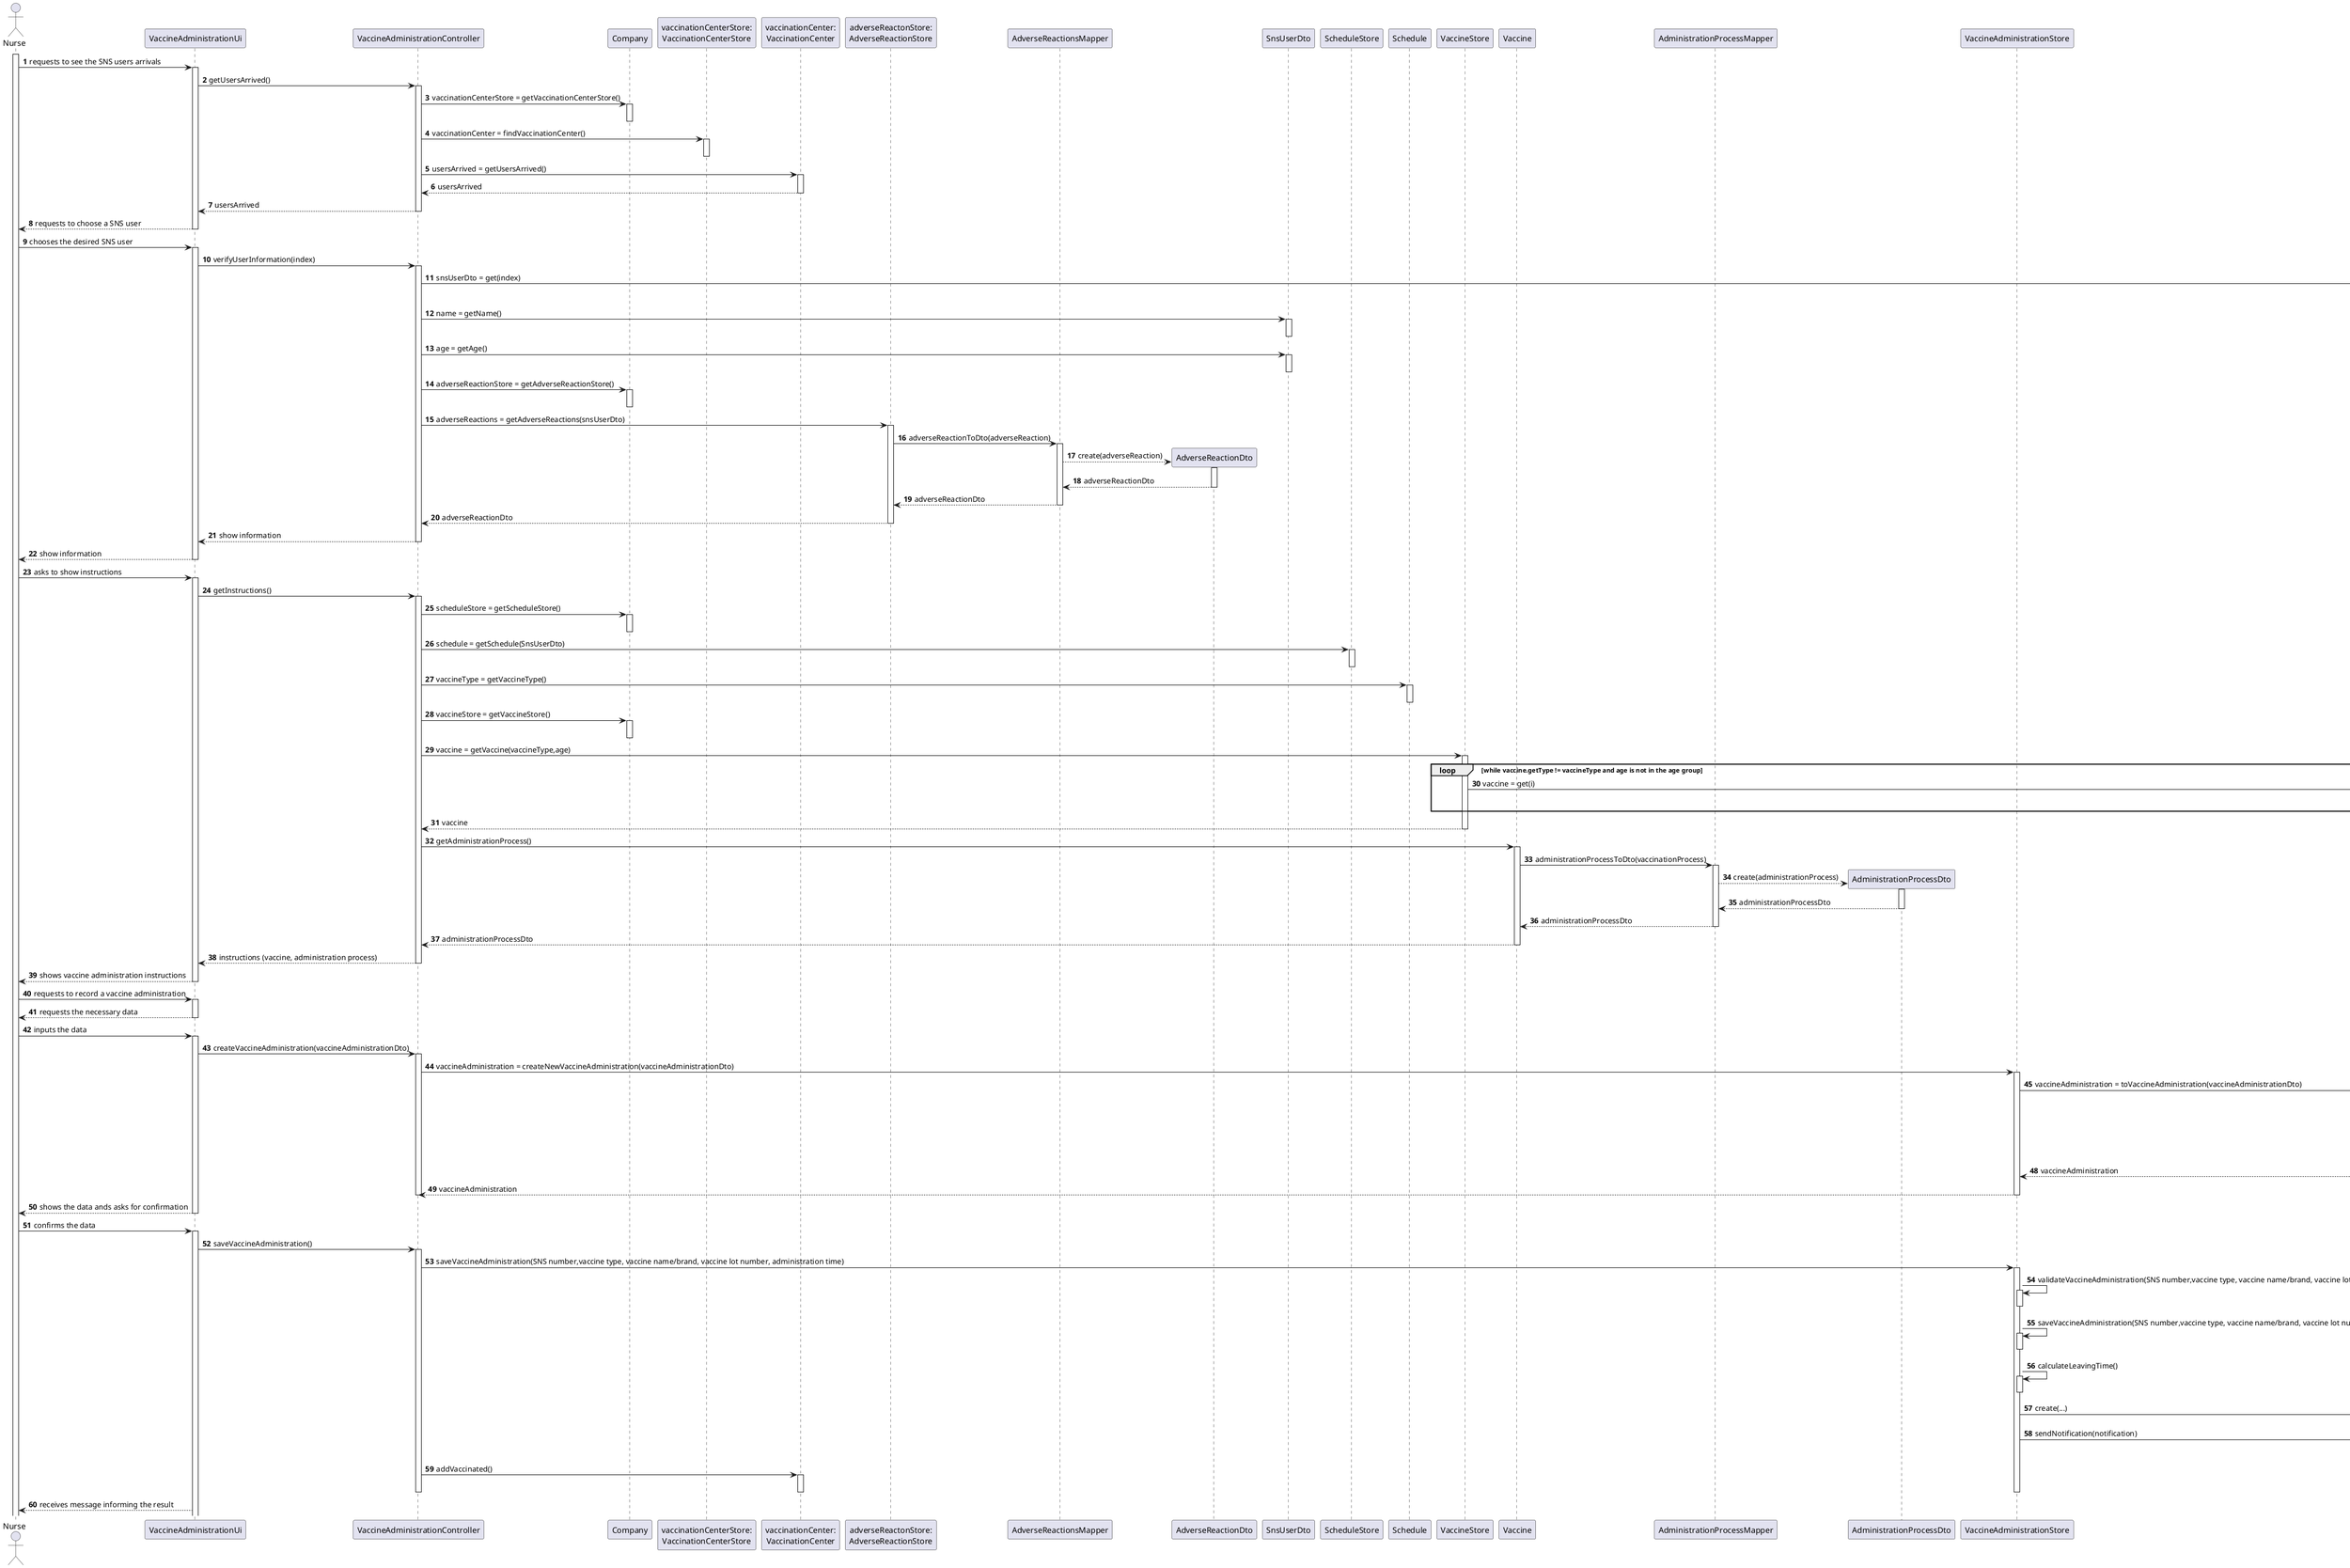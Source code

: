 @startuml

autonumber

actor "Nurse" as user

participant VaccineAdministrationUi as ui
participant VaccineAdministrationController as controller
participant Company as company
participant "vaccinationCenterStore:\nVaccinationCenterStore" as centerstore
participant "vaccinationCenter:\nVaccinationCenter" as center
participant "adverseReactonStore:\nAdverseReactionStore" as reactionstore
participant AdverseReactionsMapper as reactionmapper
participant AdverseReactionDto as reactionDto
participant SnsUserDto as userDto
participant ScheduleStore as scheduleStore
participant Schedule as schedule
participant VaccineStore as vaccineStore
participant Vaccine as vaccine
participant AdministrationProcessMapper as vaccineAdministrationMapper
participant AdministrationProcessDto as administrationdto
participant VaccineAdministrationStore as administrations
participant VaccineAdministrationMapper as mapper
participant VaccineAdministration as vaccineAdministration
participant Notification as notification
participant Sender as sender
participant "vaccineList:\nList<Vaccine>" as vaccineList
participant "usersArrived:\nList<Pair<SnsUserDto,HourDto>>" as usersArrived

activate user

user -> ui : requests to see the SNS users arrivals
activate ui

ui -> controller : getUsersArrived()
activate controller

controller -> company : vaccinationCenterStore = getVaccinationCenterStore()
activate company
deactivate company

controller -> centerstore : vaccinationCenter = findVaccinationCenter()
activate centerstore
deactivate centerstore

controller -> center : usersArrived = getUsersArrived()
activate center

center --> controller : usersArrived
deactivate center

controller --> ui : usersArrived
deactivate controller

ui --> user : requests to choose a SNS user
deactivate ui

user -> ui : chooses the desired SNS user
activate ui

ui -> controller : verifyUserInformation(index)
activate controller

controller -> usersArrived : snsUserDto = get(index)
activate usersArrived
deactivate usersArrived

controller -> userDto : name = getName()
activate userDto
deactivate userDto

controller -> userDto : age = getAge()
activate userDto
deactivate userDto

controller -> company : adverseReactionStore = getAdverseReactionStore()
activate company
deactivate company

controller -> reactionstore : adverseReactions = getAdverseReactions(snsUserDto)
activate reactionstore

reactionstore -> reactionmapper : adverseReactionToDto(adverseReaction)
activate reactionmapper

create reactionDto
reactionmapper --> reactionDto : create(adverseReaction)
activate reactionDto

reactionDto --> reactionmapper : adverseReactionDto
deactivate reactionDto

reactionmapper --> reactionstore : adverseReactionDto
deactivate reactionmapper

reactionstore --> controller : adverseReactionDto
deactivate reactionstore

controller --> ui : show information
deactivate controller

ui--> user : show information
deactivate ui

user -> ui : asks to show instructions
activate ui

ui -> controller : getInstructions()
activate controller

controller -> company : scheduleStore = getScheduleStore()
activate company
deactivate company

controller -> scheduleStore : schedule = getSchedule(SnsUserDto)
activate scheduleStore
deactivate scheduleStore

controller -> schedule : vaccineType = getVaccineType()
activate schedule
deactivate schedule

controller -> company : vaccineStore = getVaccineStore()
activate company
deactivate company

controller -> vaccineStore : vaccine = getVaccine(vaccineType,age)
activate vaccineStore

loop while vaccine.getType != vaccineType and age is not in the age group
vaccineStore -> vaccineList : vaccine = get(i)
activate vaccineList



deactivate vaccineList
end loop

vaccineStore --> controller : vaccine
deactivate vaccineStore

    controller -> vaccine : getAdministrationProcess()
activate vaccine

vaccine -> vaccineAdministrationMapper : administrationProcessToDto(vaccinationProcess)
activate vaccineAdministrationMapper

create administrationdto
vaccineAdministrationMapper --> administrationdto : create(administrationProcess)
activate administrationdto

administrationdto --> vaccineAdministrationMapper : administrationProcessDto
deactivate administrationdto

vaccineAdministrationMapper --> vaccine : administrationProcessDto
deactivate vaccineAdministrationMapper

vaccine --> controller : administrationProcessDto
deactivate vaccine

controller --> ui : instructions (vaccine, administration process)
deactivate controller

ui --> user : shows vaccine administration instructions
deactivate ui

user -> ui : requests to record a vaccine administration
activate ui

ui --> user : requests the necessary data
deactivate ui

user -> ui : inputs the data
activate ui

ui -> controller : createVaccineAdministration(vaccineAdministrationDto)
activate controller


controller -> administrations : vaccineAdministration = createNewVaccineAdministration(vaccineAdministrationDto)
activate administrations

administrations -> mapper : vaccineAdministration = toVaccineAdministration(vaccineAdministrationDto)
activate mapper

create vaccineAdministration

mapper -> vaccineAdministration : create(SNS number,vaccine type, vaccine name/brand, vaccine lot number, administration time)

vaccineAdministration -> vaccineAdministration : validateData(SNS number,vaccine type, vaccine name/brand, vaccine lot number, administration time)

activate vaccineAdministration
deactivate vaccineAdministration

mapper --> administrations : vaccineAdministration
deactivate mapper

administrations --> controller : vaccineAdministration
deactivate administrations

deactivate controller

ui-->user : shows the data ands asks for confirmation
deactivate ui

user -> ui : confirms the data
activate ui

ui -> controller : saveVaccineAdministration()
activate controller

controller -> administrations : saveVaccineAdministration(SNS number,vaccine type, vaccine name/brand, vaccine lot number, administration time)
activate administrations

administrations -> administrations : validateVaccineAdministration(SNS number,vaccine type, vaccine name/brand, vaccine lot number, administration time)
activate administrations
deactivate administrations

administrations -> administrations : saveVaccineAdministration(SNS number,vaccine type, vaccine name/brand, vaccine lot number, administration time)
activate administrations
deactivate administrations

administrations -> administrations : calculateLeavingTime()
activate administrations
deactivate administrations

create notification
administrations -> notification : create(...)

administrations -> sender : sendNotification(notification)
activate sender
deactivate sender

controller -> center : addVaccinated()
activate center
deactivate center

deactivate administrations
deactivate controller

ui --> user : receives message informing the result

@enduml
